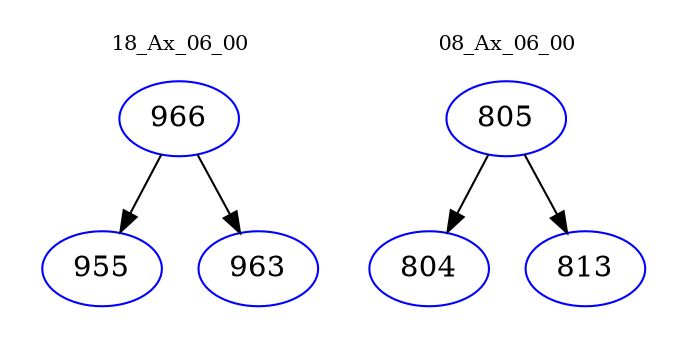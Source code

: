 digraph{
subgraph cluster_0 {
color = white
label = "18_Ax_06_00";
fontsize=10;
T0_966 [label="966", color="blue"]
T0_966 -> T0_955 [color="black"]
T0_955 [label="955", color="blue"]
T0_966 -> T0_963 [color="black"]
T0_963 [label="963", color="blue"]
}
subgraph cluster_1 {
color = white
label = "08_Ax_06_00";
fontsize=10;
T1_805 [label="805", color="blue"]
T1_805 -> T1_804 [color="black"]
T1_804 [label="804", color="blue"]
T1_805 -> T1_813 [color="black"]
T1_813 [label="813", color="blue"]
}
}
